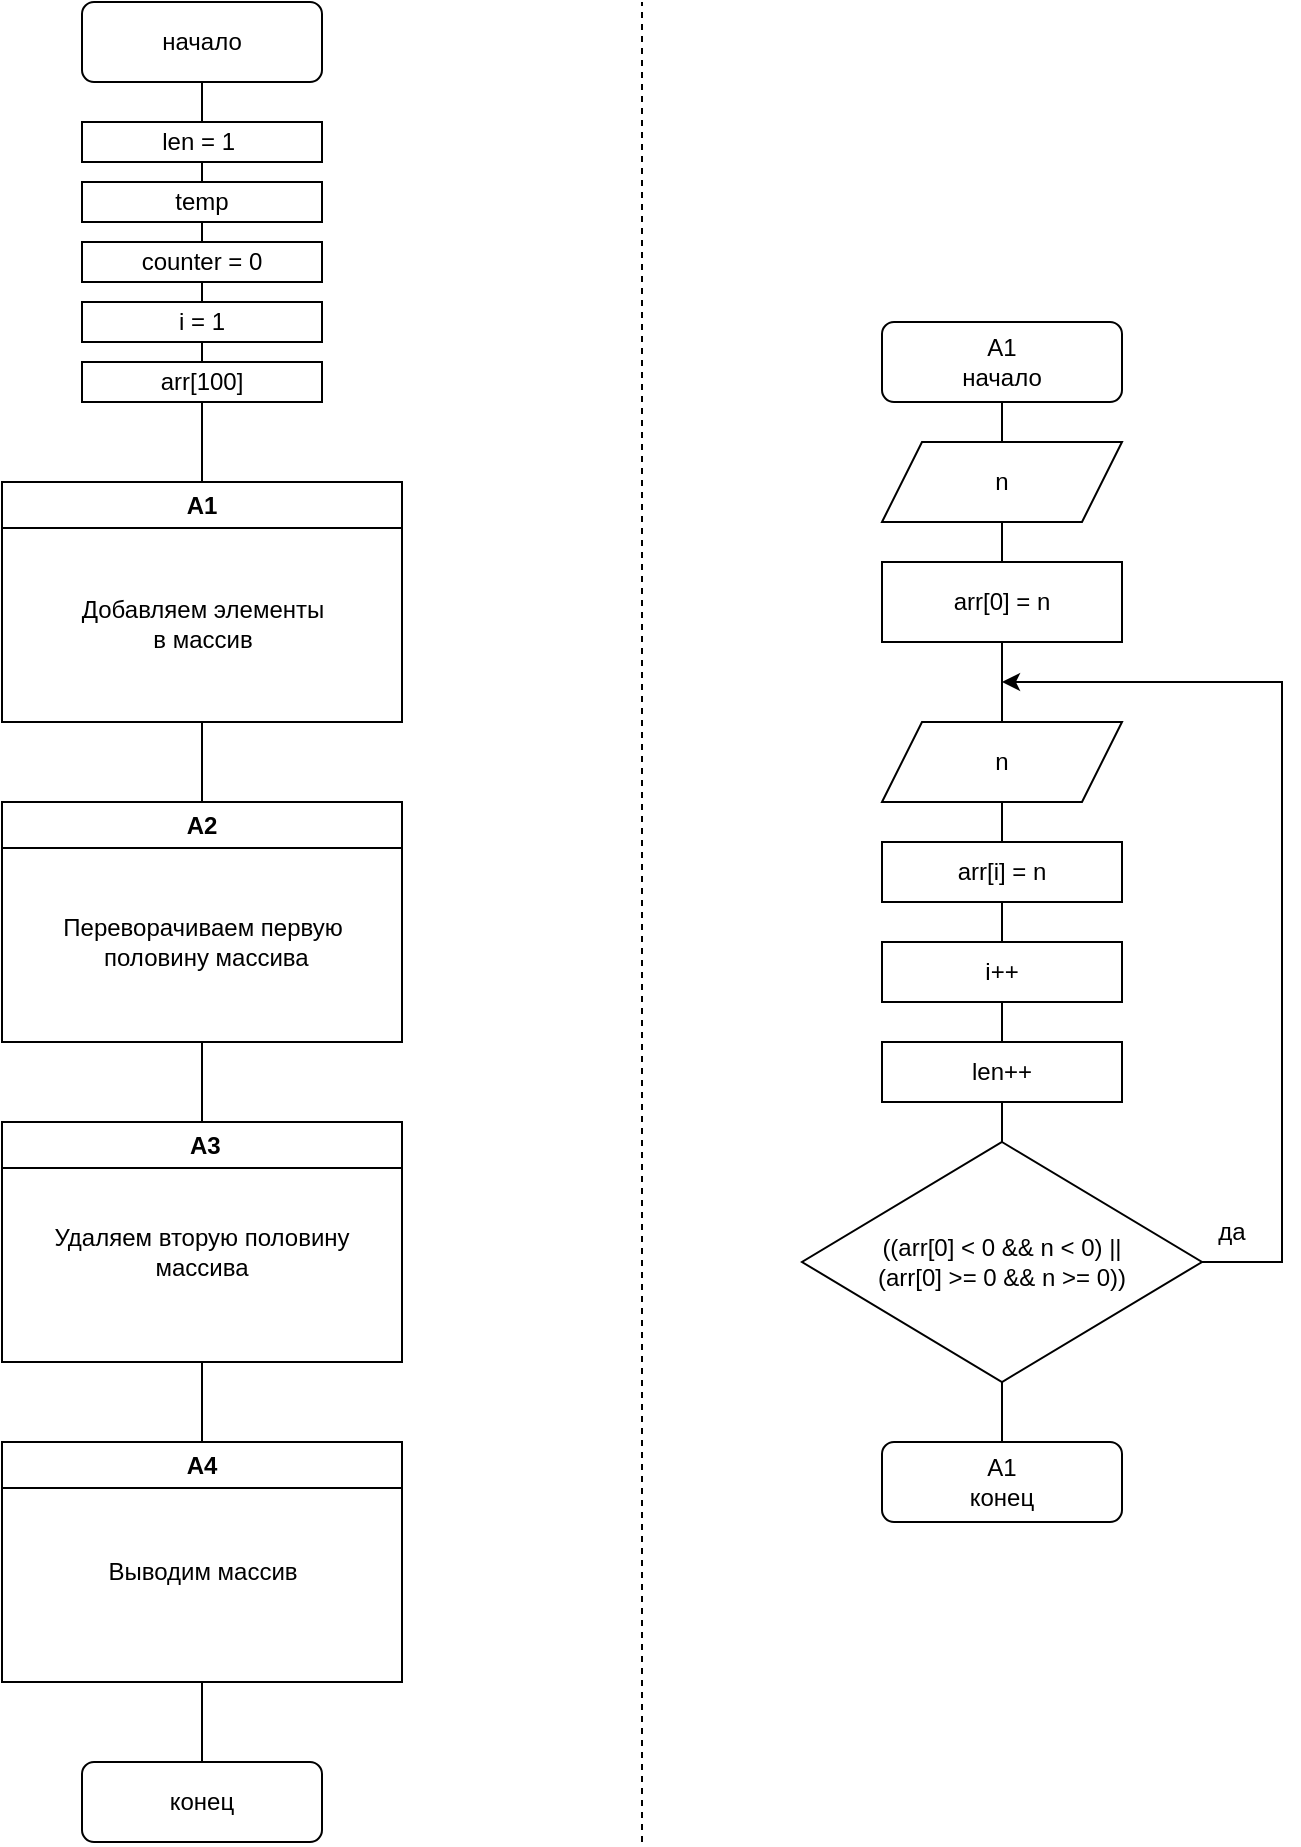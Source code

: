 <mxfile version="22.0.2" type="device" pages="5">
  <diagram id="8g-XSI60mFOL83tUzhLP" name="Страница-1">
    <mxGraphModel dx="2280" dy="1489" grid="1" gridSize="10" guides="1" tooltips="1" connect="1" arrows="0" fold="1" page="1" pageScale="1" pageWidth="850" pageHeight="1100" math="0" shadow="0">
      <root>
        <mxCell id="0" />
        <mxCell id="1" parent="0" />
        <mxCell id="0rxPKMy2m2a6BTAP66Lk-2" value="начало" style="rounded=1;whiteSpace=wrap;html=1;" parent="1" vertex="1">
          <mxGeometry x="320" y="160" width="120" height="40" as="geometry" />
        </mxCell>
        <mxCell id="0rxPKMy2m2a6BTAP66Lk-3" style="edgeStyle=orthogonalEdgeStyle;rounded=0;orthogonalLoop=1;jettySize=auto;html=1;exitX=0.5;exitY=1;exitDx=0;exitDy=0;" parent="1" source="0rxPKMy2m2a6BTAP66Lk-2" target="0rxPKMy2m2a6BTAP66Lk-2" edge="1">
          <mxGeometry relative="1" as="geometry" />
        </mxCell>
        <mxCell id="0rxPKMy2m2a6BTAP66Lk-5" value="&lt;div style=&quot;text-align: justify;&quot;&gt;&lt;span style=&quot;background-color: initial;&quot;&gt;len = 1&amp;nbsp;&lt;/span&gt;&lt;/div&gt;" style="rounded=0;whiteSpace=wrap;html=1;align=center;" parent="1" vertex="1">
          <mxGeometry x="320" y="220" width="120" height="20" as="geometry" />
        </mxCell>
        <mxCell id="0rxPKMy2m2a6BTAP66Lk-7" value="" style="endArrow=none;html=1;rounded=0;entryX=0.5;entryY=1;entryDx=0;entryDy=0;exitX=0.5;exitY=0;exitDx=0;exitDy=0;" parent="1" source="0rxPKMy2m2a6BTAP66Lk-5" target="0rxPKMy2m2a6BTAP66Lk-2" edge="1">
          <mxGeometry width="50" height="50" relative="1" as="geometry">
            <mxPoint x="430" y="500" as="sourcePoint" />
            <mxPoint x="480" y="450" as="targetPoint" />
          </mxGeometry>
        </mxCell>
        <mxCell id="TfTjDUOzxYE1bLRxN_ow-3" value="" style="endArrow=none;html=1;rounded=0;exitX=0.5;exitY=0;exitDx=0;exitDy=0;entryX=0.5;entryY=1;entryDx=0;entryDy=0;" parent="1" source="u7kzpZCkZHv-31dWr046-4" target="0rxPKMy2m2a6BTAP66Lk-5" edge="1">
          <mxGeometry width="50" height="50" relative="1" as="geometry">
            <mxPoint x="380" y="510" as="sourcePoint" />
            <mxPoint x="450" y="400" as="targetPoint" />
          </mxGeometry>
        </mxCell>
        <mxCell id="D_Sa1iqdFzph5-zP9GYd-4" value="A1" style="swimlane;whiteSpace=wrap;html=1;" parent="1" vertex="1">
          <mxGeometry x="280" y="400" width="200" height="120" as="geometry" />
        </mxCell>
        <mxCell id="D_Sa1iqdFzph5-zP9GYd-7" value="Добавляем элементы в массив" style="text;html=1;strokeColor=none;fillColor=none;align=center;verticalAlign=middle;whiteSpace=wrap;rounded=0;" parent="D_Sa1iqdFzph5-zP9GYd-4" vertex="1">
          <mxGeometry x="37.5" y="33" width="125" height="75" as="geometry" />
        </mxCell>
        <mxCell id="D_Sa1iqdFzph5-zP9GYd-9" value="" style="endArrow=none;html=1;rounded=0;exitX=0.5;exitY=1;exitDx=0;exitDy=0;entryX=0.5;entryY=0;entryDx=0;entryDy=0;" parent="1" target="D_Sa1iqdFzph5-zP9GYd-4" edge="1">
          <mxGeometry width="50" height="50" relative="1" as="geometry">
            <mxPoint x="380" y="360" as="sourcePoint" />
            <mxPoint x="530" y="250" as="targetPoint" />
          </mxGeometry>
        </mxCell>
        <mxCell id="BSYHNX5T6yjMFcJV5dBp-2" value="A2" style="swimlane;whiteSpace=wrap;html=1;" parent="1" vertex="1">
          <mxGeometry x="280" y="560" width="200" height="120" as="geometry">
            <mxRectangle x="280" y="560" width="60" height="30" as="alternateBounds" />
          </mxGeometry>
        </mxCell>
        <mxCell id="BSYHNX5T6yjMFcJV5dBp-4" value="Переворачиваем первую&lt;br&gt;&amp;nbsp;половину массива" style="text;html=1;align=center;verticalAlign=middle;resizable=0;points=[];autosize=1;strokeColor=none;fillColor=none;" parent="BSYHNX5T6yjMFcJV5dBp-2" vertex="1">
          <mxGeometry x="15" y="50" width="170" height="40" as="geometry" />
        </mxCell>
        <mxCell id="BSYHNX5T6yjMFcJV5dBp-3" value="" style="endArrow=none;html=1;rounded=0;exitX=0.5;exitY=0;exitDx=0;exitDy=0;entryX=0.5;entryY=1;entryDx=0;entryDy=0;" parent="1" source="BSYHNX5T6yjMFcJV5dBp-2" target="D_Sa1iqdFzph5-zP9GYd-4" edge="1">
          <mxGeometry width="50" height="50" relative="1" as="geometry">
            <mxPoint x="350" y="520" as="sourcePoint" />
            <mxPoint x="400" y="470" as="targetPoint" />
          </mxGeometry>
        </mxCell>
        <mxCell id="Bx8E-_kaJHdJWFfwxtKc-1" value="&amp;nbsp;A3" style="swimlane;whiteSpace=wrap;html=1;" parent="1" vertex="1">
          <mxGeometry x="280" y="720" width="200" height="120" as="geometry" />
        </mxCell>
        <mxCell id="Bx8E-_kaJHdJWFfwxtKc-3" value="&lt;div&gt;Удаляем вторую половину массива&lt;/div&gt;" style="text;html=1;strokeColor=none;fillColor=none;align=center;verticalAlign=middle;whiteSpace=wrap;rounded=0;" parent="Bx8E-_kaJHdJWFfwxtKc-1" vertex="1">
          <mxGeometry x="20" y="30" width="160" height="70" as="geometry" />
        </mxCell>
        <mxCell id="Bx8E-_kaJHdJWFfwxtKc-4" value="" style="endArrow=none;html=1;rounded=0;exitX=0.5;exitY=1;exitDx=0;exitDy=0;entryX=0.5;entryY=0;entryDx=0;entryDy=0;" parent="1" source="BSYHNX5T6yjMFcJV5dBp-2" target="Bx8E-_kaJHdJWFfwxtKc-1" edge="1">
          <mxGeometry width="50" height="50" relative="1" as="geometry">
            <mxPoint x="390" y="650" as="sourcePoint" />
            <mxPoint x="440" y="600" as="targetPoint" />
          </mxGeometry>
        </mxCell>
        <mxCell id="BOANCSIx5M5ZokLnavfK-1" value="" style="endArrow=none;html=1;rounded=0;exitX=0.5;exitY=1;exitDx=0;exitDy=0;" parent="1" source="Bx8E-_kaJHdJWFfwxtKc-1" edge="1">
          <mxGeometry width="50" height="50" relative="1" as="geometry">
            <mxPoint x="450" y="690" as="sourcePoint" />
            <mxPoint x="380" y="900" as="targetPoint" />
          </mxGeometry>
        </mxCell>
        <mxCell id="1joqx1HFVhzegXXdXk_e-1" value="A4" style="swimlane;whiteSpace=wrap;html=1;" parent="1" vertex="1">
          <mxGeometry x="280" y="880" width="200" height="120" as="geometry" />
        </mxCell>
        <mxCell id="1joqx1HFVhzegXXdXk_e-2" value="Выводим массив" style="text;html=1;align=center;verticalAlign=middle;resizable=0;points=[];autosize=1;strokeColor=none;fillColor=none;" parent="1joqx1HFVhzegXXdXk_e-1" vertex="1">
          <mxGeometry x="40" y="50" width="120" height="30" as="geometry" />
        </mxCell>
        <mxCell id="habvM7WuySux-79irwz5-1" value="" style="endArrow=none;html=1;rounded=0;exitX=0.5;exitY=0;exitDx=0;exitDy=0;entryX=0.5;entryY=1;entryDx=0;entryDy=0;" parent="1" source="u7kzpZCkZHv-31dWr046-2" target="u7kzpZCkZHv-31dWr046-3" edge="1">
          <mxGeometry width="50" height="50" relative="1" as="geometry">
            <mxPoint x="380" y="400" as="sourcePoint" />
            <mxPoint x="380" y="260" as="targetPoint" />
          </mxGeometry>
        </mxCell>
        <mxCell id="u7kzpZCkZHv-31dWr046-3" value="counter = 0" style="rounded=0;whiteSpace=wrap;html=1;" parent="1" vertex="1">
          <mxGeometry x="320" y="280" width="120" height="20" as="geometry" />
        </mxCell>
        <mxCell id="habvM7WuySux-79irwz5-2" value="" style="endArrow=none;html=1;rounded=0;exitX=0.5;exitY=0;exitDx=0;exitDy=0;entryX=0.5;entryY=1;entryDx=0;entryDy=0;" parent="1" source="u7kzpZCkZHv-31dWr046-3" target="u7kzpZCkZHv-31dWr046-4" edge="1">
          <mxGeometry width="50" height="50" relative="1" as="geometry">
            <mxPoint x="380" y="320" as="sourcePoint" />
            <mxPoint x="380" y="240" as="targetPoint" />
          </mxGeometry>
        </mxCell>
        <mxCell id="u7kzpZCkZHv-31dWr046-4" value="temp" style="rounded=0;whiteSpace=wrap;html=1;" parent="1" vertex="1">
          <mxGeometry x="320" y="250" width="120" height="20" as="geometry" />
        </mxCell>
        <mxCell id="habvM7WuySux-79irwz5-3" value="" style="endArrow=none;html=1;rounded=0;exitX=0.5;exitY=0;exitDx=0;exitDy=0;entryX=0.5;entryY=1;entryDx=0;entryDy=0;" parent="1" source="D_Sa1iqdFzph5-zP9GYd-4" target="u7kzpZCkZHv-31dWr046-2" edge="1">
          <mxGeometry width="50" height="50" relative="1" as="geometry">
            <mxPoint x="380" y="240" as="sourcePoint" />
            <mxPoint x="380" y="150" as="targetPoint" />
          </mxGeometry>
        </mxCell>
        <mxCell id="u7kzpZCkZHv-31dWr046-2" value="&lt;div style=&quot;text-align: justify;&quot;&gt;i = 1&lt;/div&gt;" style="rounded=0;whiteSpace=wrap;html=1;" parent="1" vertex="1">
          <mxGeometry x="320" y="310" width="120" height="20" as="geometry" />
        </mxCell>
        <mxCell id="uuIU79P7HfZdlq1-2-y1-1" value="конец" style="rounded=1;whiteSpace=wrap;html=1;" parent="1" vertex="1">
          <mxGeometry x="320" y="1040" width="120" height="40" as="geometry" />
        </mxCell>
        <mxCell id="uuIU79P7HfZdlq1-2-y1-2" value="" style="endArrow=none;html=1;rounded=0;exitX=0.5;exitY=0;exitDx=0;exitDy=0;entryX=0.5;entryY=1;entryDx=0;entryDy=0;" parent="1" source="uuIU79P7HfZdlq1-2-y1-1" target="1joqx1HFVhzegXXdXk_e-1" edge="1">
          <mxGeometry width="50" height="50" relative="1" as="geometry">
            <mxPoint x="460" y="740" as="sourcePoint" />
            <mxPoint x="510" y="690" as="targetPoint" />
          </mxGeometry>
        </mxCell>
        <mxCell id="u7kzpZCkZHv-31dWr046-1" value="arr[100]" style="rounded=0;whiteSpace=wrap;html=1;" parent="1" vertex="1">
          <mxGeometry x="320" y="340" width="120" height="20" as="geometry" />
        </mxCell>
        <mxCell id="EUeW5AmrK8nZg9_9Ak3l-1" value="A1&lt;br&gt;начало" style="rounded=1;whiteSpace=wrap;html=1;" parent="1" vertex="1">
          <mxGeometry x="720" y="320" width="120" height="40" as="geometry" />
        </mxCell>
        <mxCell id="EUeW5AmrK8nZg9_9Ak3l-2" value="" style="endArrow=none;html=1;rounded=0;entryX=0.5;entryY=1;entryDx=0;entryDy=0;exitX=0.5;exitY=0;exitDx=0;exitDy=0;" parent="1" source="EUeW5AmrK8nZg9_9Ak3l-15" target="EUeW5AmrK8nZg9_9Ak3l-4" edge="1">
          <mxGeometry width="50" height="50" relative="1" as="geometry">
            <mxPoint x="780" y="580" as="sourcePoint" />
            <mxPoint x="1070" y="740" as="targetPoint" />
            <Array as="points">
              <mxPoint x="780" y="570" />
            </Array>
          </mxGeometry>
        </mxCell>
        <mxCell id="EUeW5AmrK8nZg9_9Ak3l-3" value="" style="endArrow=none;html=1;rounded=0;entryX=0.5;entryY=1;entryDx=0;entryDy=0;exitX=0.5;exitY=0;exitDx=0;exitDy=0;" parent="1" source="EUeW5AmrK8nZg9_9Ak3l-20" target="EUeW5AmrK8nZg9_9Ak3l-1" edge="1">
          <mxGeometry width="50" height="50" relative="1" as="geometry">
            <mxPoint x="780" y="580" as="sourcePoint" />
            <mxPoint x="800" y="740" as="targetPoint" />
          </mxGeometry>
        </mxCell>
        <mxCell id="EUeW5AmrK8nZg9_9Ak3l-4" value="n" style="shape=parallelogram;perimeter=parallelogramPerimeter;whiteSpace=wrap;html=1;fixedSize=1;" parent="1" vertex="1">
          <mxGeometry x="720" y="520" width="120" height="40" as="geometry" />
        </mxCell>
        <mxCell id="EUeW5AmrK8nZg9_9Ak3l-5" style="edgeStyle=orthogonalEdgeStyle;rounded=0;orthogonalLoop=1;jettySize=auto;html=1;exitX=1;exitY=0.5;exitDx=0;exitDy=0;" parent="1" source="EUeW5AmrK8nZg9_9Ak3l-6" edge="1">
          <mxGeometry relative="1" as="geometry">
            <mxPoint x="780" y="500" as="targetPoint" />
            <Array as="points">
              <mxPoint x="920" y="790" />
              <mxPoint x="920" y="500" />
            </Array>
          </mxGeometry>
        </mxCell>
        <mxCell id="EUeW5AmrK8nZg9_9Ak3l-6" value="((arr[0] &amp;lt; 0 &amp;amp;&amp;amp; n &amp;lt; 0) || &lt;br&gt;(arr[0] &amp;gt;= 0 &amp;amp;&amp;amp; n &amp;gt;= 0))" style="rhombus;whiteSpace=wrap;html=1;" parent="1" vertex="1">
          <mxGeometry x="680" y="730" width="200" height="120" as="geometry" />
        </mxCell>
        <mxCell id="EUeW5AmrK8nZg9_9Ak3l-7" value="" style="endArrow=none;html=1;rounded=0;exitX=0.5;exitY=1;exitDx=0;exitDy=0;" parent="1" source="EUeW5AmrK8nZg9_9Ak3l-6" target="EUeW5AmrK8nZg9_9Ak3l-9" edge="1">
          <mxGeometry width="50" height="50" relative="1" as="geometry">
            <mxPoint x="880" y="850" as="sourcePoint" />
            <mxPoint x="780" y="890" as="targetPoint" />
          </mxGeometry>
        </mxCell>
        <mxCell id="EUeW5AmrK8nZg9_9Ak3l-8" value="" style="endArrow=none;html=1;rounded=0;entryX=0.5;entryY=0;entryDx=0;entryDy=0;exitX=0.5;exitY=1;exitDx=0;exitDy=0;" parent="1" source="EUeW5AmrK8nZg9_9Ak3l-16" target="EUeW5AmrK8nZg9_9Ak3l-6" edge="1">
          <mxGeometry width="50" height="50" relative="1" as="geometry">
            <mxPoint x="780" y="710" as="sourcePoint" />
            <mxPoint x="800" y="770" as="targetPoint" />
            <Array as="points">
              <mxPoint x="780" y="720" />
            </Array>
          </mxGeometry>
        </mxCell>
        <mxCell id="EUeW5AmrK8nZg9_9Ak3l-9" value="A1&lt;br&gt;конец" style="rounded=1;whiteSpace=wrap;html=1;" parent="1" vertex="1">
          <mxGeometry x="720" y="880" width="120" height="40" as="geometry" />
        </mxCell>
        <mxCell id="EUeW5AmrK8nZg9_9Ak3l-10" value="да" style="text;html=1;strokeColor=none;fillColor=none;align=center;verticalAlign=middle;whiteSpace=wrap;rounded=0;" parent="1" vertex="1">
          <mxGeometry x="870" y="760" width="50" height="30" as="geometry" />
        </mxCell>
        <mxCell id="EUeW5AmrK8nZg9_9Ak3l-11" value="&lt;div style=&quot;text-align: justify;&quot;&gt;i++&lt;/div&gt;" style="rounded=0;whiteSpace=wrap;html=1;" parent="1" vertex="1">
          <mxGeometry x="720" y="630" width="120" height="30" as="geometry" />
        </mxCell>
        <mxCell id="EUeW5AmrK8nZg9_9Ak3l-12" value="" style="endArrow=none;html=1;rounded=0;entryX=0.5;entryY=1;entryDx=0;entryDy=0;exitX=0.5;exitY=0;exitDx=0;exitDy=0;" parent="1" edge="1">
          <mxGeometry width="50" height="50" relative="1" as="geometry">
            <mxPoint x="780" y="600" as="sourcePoint" />
            <mxPoint x="780" y="610" as="targetPoint" />
          </mxGeometry>
        </mxCell>
        <mxCell id="EUeW5AmrK8nZg9_9Ak3l-13" value="" style="endArrow=none;html=1;rounded=0;exitX=0.5;exitY=0;exitDx=0;exitDy=0;" parent="1" source="EUeW5AmrK8nZg9_9Ak3l-16" edge="1">
          <mxGeometry width="50" height="50" relative="1" as="geometry">
            <mxPoint x="780" y="680" as="sourcePoint" />
            <mxPoint x="780" y="660" as="targetPoint" />
          </mxGeometry>
        </mxCell>
        <mxCell id="EUeW5AmrK8nZg9_9Ak3l-14" value="" style="endArrow=none;html=1;rounded=0;exitX=0.5;exitY=0;exitDx=0;exitDy=0;entryX=0.5;entryY=1;entryDx=0;entryDy=0;" parent="1" source="EUeW5AmrK8nZg9_9Ak3l-11" target="EUeW5AmrK8nZg9_9Ak3l-15" edge="1">
          <mxGeometry width="50" height="50" relative="1" as="geometry">
            <mxPoint x="750" y="590" as="sourcePoint" />
            <mxPoint x="780" y="610" as="targetPoint" />
          </mxGeometry>
        </mxCell>
        <mxCell id="EUeW5AmrK8nZg9_9Ak3l-15" value="&lt;div style=&quot;text-align: justify;&quot;&gt;arr[i] = n&lt;/div&gt;" style="rounded=0;whiteSpace=wrap;html=1;" parent="1" vertex="1">
          <mxGeometry x="720" y="580" width="120" height="30" as="geometry" />
        </mxCell>
        <mxCell id="EUeW5AmrK8nZg9_9Ak3l-16" value="len++" style="rounded=0;whiteSpace=wrap;html=1;" parent="1" vertex="1">
          <mxGeometry x="720" y="680" width="120" height="30" as="geometry" />
        </mxCell>
        <mxCell id="EUeW5AmrK8nZg9_9Ak3l-18" value="" style="endArrow=none;html=1;rounded=0;exitX=0.5;exitY=1;exitDx=0;exitDy=0;entryX=0.5;entryY=0;entryDx=0;entryDy=0;" parent="1" source="EUeW5AmrK8nZg9_9Ak3l-20" target="EUeW5AmrK8nZg9_9Ak3l-17" edge="1">
          <mxGeometry width="50" height="50" relative="1" as="geometry">
            <mxPoint x="800" y="410" as="sourcePoint" />
            <mxPoint x="850" y="360" as="targetPoint" />
          </mxGeometry>
        </mxCell>
        <mxCell id="EUeW5AmrK8nZg9_9Ak3l-19" value="" style="endArrow=none;html=1;rounded=0;entryX=0.5;entryY=1;entryDx=0;entryDy=0;exitX=0.5;exitY=0;exitDx=0;exitDy=0;" parent="1" source="EUeW5AmrK8nZg9_9Ak3l-4" target="EUeW5AmrK8nZg9_9Ak3l-20" edge="1">
          <mxGeometry width="50" height="50" relative="1" as="geometry">
            <mxPoint x="780" y="520" as="sourcePoint" />
            <mxPoint x="780" y="310" as="targetPoint" />
          </mxGeometry>
        </mxCell>
        <mxCell id="EUeW5AmrK8nZg9_9Ak3l-20" value="n" style="shape=parallelogram;perimeter=parallelogramPerimeter;whiteSpace=wrap;html=1;fixedSize=1;" parent="1" vertex="1">
          <mxGeometry x="720" y="380" width="120" height="40" as="geometry" />
        </mxCell>
        <mxCell id="EUeW5AmrK8nZg9_9Ak3l-21" value="" style="endArrow=none;dashed=1;html=1;rounded=0;" parent="1" edge="1">
          <mxGeometry width="50" height="50" relative="1" as="geometry">
            <mxPoint x="600" y="1080" as="sourcePoint" />
            <mxPoint x="600" y="160" as="targetPoint" />
          </mxGeometry>
        </mxCell>
        <mxCell id="EUeW5AmrK8nZg9_9Ak3l-17" value="arr[0] = n" style="rounded=0;whiteSpace=wrap;html=1;" parent="1" vertex="1">
          <mxGeometry x="720" y="440" width="120" height="40" as="geometry" />
        </mxCell>
      </root>
    </mxGraphModel>
  </diagram>
  <diagram id="e_IwjZBeXX5SVtlYnlc7" name="Страница — 2">
    <mxGraphModel dx="2052" dy="1340" grid="1" gridSize="10" guides="1" tooltips="1" connect="1" arrows="0" fold="1" page="1" pageScale="1" pageWidth="827" pageHeight="1169" math="0" shadow="0">
      <root>
        <mxCell id="0" />
        <mxCell id="1" parent="0" />
        <mxCell id="bO9rzyWuOSMMLdEdO4KN-1" value="A1&lt;br&gt;начало" style="rounded=1;whiteSpace=wrap;html=1;" parent="1" vertex="1">
          <mxGeometry x="320" y="120" width="120" height="40" as="geometry" />
        </mxCell>
        <mxCell id="bO9rzyWuOSMMLdEdO4KN-2" value="" style="endArrow=none;html=1;rounded=0;entryX=0.5;entryY=1;entryDx=0;entryDy=0;exitX=0.5;exitY=0;exitDx=0;exitDy=0;" parent="1" source="bO9rzyWuOSMMLdEdO4KN-15" target="bO9rzyWuOSMMLdEdO4KN-4" edge="1">
          <mxGeometry width="50" height="50" relative="1" as="geometry">
            <mxPoint x="380" y="380" as="sourcePoint" />
            <mxPoint x="670" y="540" as="targetPoint" />
            <Array as="points">
              <mxPoint x="380" y="370" />
            </Array>
          </mxGeometry>
        </mxCell>
        <mxCell id="bO9rzyWuOSMMLdEdO4KN-3" value="" style="endArrow=none;html=1;rounded=0;entryX=0.5;entryY=1;entryDx=0;entryDy=0;exitX=0.5;exitY=0;exitDx=0;exitDy=0;" parent="1" source="bO9rzyWuOSMMLdEdO4KN-19" target="bO9rzyWuOSMMLdEdO4KN-1" edge="1">
          <mxGeometry width="50" height="50" relative="1" as="geometry">
            <mxPoint x="380" y="380" as="sourcePoint" />
            <mxPoint x="400" y="540" as="targetPoint" />
          </mxGeometry>
        </mxCell>
        <mxCell id="bO9rzyWuOSMMLdEdO4KN-4" value="n" style="shape=parallelogram;perimeter=parallelogramPerimeter;whiteSpace=wrap;html=1;fixedSize=1;" parent="1" vertex="1">
          <mxGeometry x="320" y="320" width="120" height="40" as="geometry" />
        </mxCell>
        <mxCell id="bO9rzyWuOSMMLdEdO4KN-5" style="edgeStyle=orthogonalEdgeStyle;rounded=0;orthogonalLoop=1;jettySize=auto;html=1;exitX=1;exitY=0.5;exitDx=0;exitDy=0;" parent="1" source="bO9rzyWuOSMMLdEdO4KN-6" edge="1">
          <mxGeometry relative="1" as="geometry">
            <mxPoint x="380" y="300" as="targetPoint" />
            <Array as="points">
              <mxPoint x="520" y="590" />
              <mxPoint x="520" y="300" />
            </Array>
          </mxGeometry>
        </mxCell>
        <mxCell id="bO9rzyWuOSMMLdEdO4KN-6" value="((arr[0] &amp;lt; 0 &amp;amp;&amp;amp; n &amp;lt; 0) || &lt;br&gt;(arr[0] &amp;gt;= 0 &amp;amp;&amp;amp; n &amp;gt;= 0))" style="rhombus;whiteSpace=wrap;html=1;" parent="1" vertex="1">
          <mxGeometry x="280" y="530" width="200" height="120" as="geometry" />
        </mxCell>
        <mxCell id="bO9rzyWuOSMMLdEdO4KN-7" value="" style="endArrow=none;html=1;rounded=0;exitX=0.5;exitY=1;exitDx=0;exitDy=0;" parent="1" source="bO9rzyWuOSMMLdEdO4KN-6" target="bO9rzyWuOSMMLdEdO4KN-9" edge="1">
          <mxGeometry width="50" height="50" relative="1" as="geometry">
            <mxPoint x="480" y="650" as="sourcePoint" />
            <mxPoint x="380" y="690" as="targetPoint" />
          </mxGeometry>
        </mxCell>
        <mxCell id="bO9rzyWuOSMMLdEdO4KN-8" value="" style="endArrow=none;html=1;rounded=0;entryX=0.5;entryY=0;entryDx=0;entryDy=0;exitX=0.5;exitY=1;exitDx=0;exitDy=0;" parent="1" source="bO9rzyWuOSMMLdEdO4KN-16" target="bO9rzyWuOSMMLdEdO4KN-6" edge="1">
          <mxGeometry width="50" height="50" relative="1" as="geometry">
            <mxPoint x="380" y="510" as="sourcePoint" />
            <mxPoint x="400" y="570" as="targetPoint" />
            <Array as="points">
              <mxPoint x="380" y="520" />
            </Array>
          </mxGeometry>
        </mxCell>
        <mxCell id="bO9rzyWuOSMMLdEdO4KN-9" value="A1&lt;br&gt;конец" style="rounded=1;whiteSpace=wrap;html=1;" parent="1" vertex="1">
          <mxGeometry x="320" y="680" width="120" height="40" as="geometry" />
        </mxCell>
        <mxCell id="bO9rzyWuOSMMLdEdO4KN-10" value="да" style="text;html=1;strokeColor=none;fillColor=none;align=center;verticalAlign=middle;whiteSpace=wrap;rounded=0;" parent="1" vertex="1">
          <mxGeometry x="470" y="560" width="50" height="30" as="geometry" />
        </mxCell>
        <mxCell id="bO9rzyWuOSMMLdEdO4KN-11" value="&lt;div style=&quot;text-align: justify;&quot;&gt;i++&lt;/div&gt;" style="rounded=0;whiteSpace=wrap;html=1;" parent="1" vertex="1">
          <mxGeometry x="320" y="430" width="120" height="30" as="geometry" />
        </mxCell>
        <mxCell id="bO9rzyWuOSMMLdEdO4KN-12" value="" style="endArrow=none;html=1;rounded=0;entryX=0.5;entryY=1;entryDx=0;entryDy=0;exitX=0.5;exitY=0;exitDx=0;exitDy=0;" parent="1" edge="1">
          <mxGeometry width="50" height="50" relative="1" as="geometry">
            <mxPoint x="380" y="400" as="sourcePoint" />
            <mxPoint x="380" y="410" as="targetPoint" />
          </mxGeometry>
        </mxCell>
        <mxCell id="bO9rzyWuOSMMLdEdO4KN-13" value="" style="endArrow=none;html=1;rounded=0;exitX=0.5;exitY=0;exitDx=0;exitDy=0;" parent="1" source="bO9rzyWuOSMMLdEdO4KN-16" edge="1">
          <mxGeometry width="50" height="50" relative="1" as="geometry">
            <mxPoint x="380" y="480" as="sourcePoint" />
            <mxPoint x="380" y="460" as="targetPoint" />
          </mxGeometry>
        </mxCell>
        <mxCell id="bO9rzyWuOSMMLdEdO4KN-14" value="" style="endArrow=none;html=1;rounded=0;exitX=0.5;exitY=0;exitDx=0;exitDy=0;entryX=0.5;entryY=1;entryDx=0;entryDy=0;" parent="1" source="bO9rzyWuOSMMLdEdO4KN-11" target="bO9rzyWuOSMMLdEdO4KN-15" edge="1">
          <mxGeometry width="50" height="50" relative="1" as="geometry">
            <mxPoint x="350" y="390" as="sourcePoint" />
            <mxPoint x="380" y="410" as="targetPoint" />
          </mxGeometry>
        </mxCell>
        <mxCell id="bO9rzyWuOSMMLdEdO4KN-15" value="&lt;div style=&quot;text-align: justify;&quot;&gt;arr[i] = n&lt;/div&gt;" style="rounded=0;whiteSpace=wrap;html=1;" parent="1" vertex="1">
          <mxGeometry x="320" y="380" width="120" height="30" as="geometry" />
        </mxCell>
        <mxCell id="bO9rzyWuOSMMLdEdO4KN-16" value="len++" style="rounded=0;whiteSpace=wrap;html=1;" parent="1" vertex="1">
          <mxGeometry x="320" y="480" width="120" height="30" as="geometry" />
        </mxCell>
        <mxCell id="bO9rzyWuOSMMLdEdO4KN-17" value="" style="endArrow=none;html=1;rounded=0;exitX=0.5;exitY=1;exitDx=0;exitDy=0;entryX=0.5;entryY=0;entryDx=0;entryDy=0;" parent="1" source="bO9rzyWuOSMMLdEdO4KN-19" target="bO9rzyWuOSMMLdEdO4KN-20" edge="1">
          <mxGeometry width="50" height="50" relative="1" as="geometry">
            <mxPoint x="400" y="210" as="sourcePoint" />
            <mxPoint x="450" y="160" as="targetPoint" />
          </mxGeometry>
        </mxCell>
        <mxCell id="bO9rzyWuOSMMLdEdO4KN-18" value="" style="endArrow=none;html=1;rounded=0;entryX=0.5;entryY=1;entryDx=0;entryDy=0;exitX=0.5;exitY=0;exitDx=0;exitDy=0;" parent="1" source="bO9rzyWuOSMMLdEdO4KN-4" target="bO9rzyWuOSMMLdEdO4KN-19" edge="1">
          <mxGeometry width="50" height="50" relative="1" as="geometry">
            <mxPoint x="380" y="320" as="sourcePoint" />
            <mxPoint x="380" y="110" as="targetPoint" />
          </mxGeometry>
        </mxCell>
        <mxCell id="bO9rzyWuOSMMLdEdO4KN-19" value="n" style="shape=parallelogram;perimeter=parallelogramPerimeter;whiteSpace=wrap;html=1;fixedSize=1;" parent="1" vertex="1">
          <mxGeometry x="320" y="180" width="120" height="40" as="geometry" />
        </mxCell>
        <mxCell id="bO9rzyWuOSMMLdEdO4KN-20" value="arr[0] = n" style="rounded=0;whiteSpace=wrap;html=1;" parent="1" vertex="1">
          <mxGeometry x="320" y="240" width="120" height="40" as="geometry" />
        </mxCell>
      </root>
    </mxGraphModel>
  </diagram>
  <diagram id="70xb2FtumwJeO920_oxW" name="Страница — 3">
    <mxGraphModel dx="1710" dy="1117" grid="1" gridSize="10" guides="1" tooltips="1" connect="1" arrows="0" fold="1" page="1" pageScale="1" pageWidth="827" pageHeight="1169" math="0" shadow="0">
      <root>
        <mxCell id="0" />
        <mxCell id="1" parent="0" />
        <mxCell id="TXo3EdW8p0bifPEkaLB2-1" value="A2&lt;br&gt;начало" style="rounded=1;whiteSpace=wrap;html=1;" parent="1" vertex="1">
          <mxGeometry x="200" y="60" width="120" height="40" as="geometry" />
        </mxCell>
        <mxCell id="TXo3EdW8p0bifPEkaLB2-3" value="" style="endArrow=none;html=1;rounded=0;entryX=0.5;entryY=1;entryDx=0;entryDy=0;exitX=0.5;exitY=0;exitDx=0;exitDy=0;exitPerimeter=0;" parent="1" source="6EuXgeF3ZGu1Twg1WUb9-1" target="TXo3EdW8p0bifPEkaLB2-1" edge="1">
          <mxGeometry width="50" height="50" relative="1" as="geometry">
            <mxPoint x="260" y="160" as="sourcePoint" />
            <mxPoint x="280" y="360" as="targetPoint" />
          </mxGeometry>
        </mxCell>
        <mxCell id="TXo3EdW8p0bifPEkaLB2-5" value="&lt;div style=&quot;text-align: justify;&quot;&gt;&lt;span style=&quot;background-color: initial;&quot;&gt;i = len/2 - 1&lt;/span&gt;&lt;br&gt;&lt;/div&gt;" style="rounded=0;whiteSpace=wrap;html=1;" parent="1" vertex="1">
          <mxGeometry x="200" y="170" width="120" height="30" as="geometry" />
        </mxCell>
        <mxCell id="TXo3EdW8p0bifPEkaLB2-7" value="i &amp;lt; j" style="rhombus;whiteSpace=wrap;html=1;" parent="1" vertex="1">
          <mxGeometry x="200" y="240" width="120" height="80" as="geometry" />
        </mxCell>
        <mxCell id="TXo3EdW8p0bifPEkaLB2-9" value="" style="endArrow=none;html=1;rounded=0;entryX=0.5;entryY=0;entryDx=0;entryDy=0;exitX=0.5;exitY=1;exitDx=0;exitDy=0;" parent="1" source="TXo3EdW8p0bifPEkaLB2-5" target="TXo3EdW8p0bifPEkaLB2-7" edge="1">
          <mxGeometry width="50" height="50" relative="1" as="geometry">
            <mxPoint x="230" y="410" as="sourcePoint" />
            <mxPoint x="280" y="360" as="targetPoint" />
          </mxGeometry>
        </mxCell>
        <mxCell id="TXo3EdW8p0bifPEkaLB2-10" value="A2&lt;br&gt;конец" style="rounded=1;whiteSpace=wrap;html=1;" parent="1" vertex="1">
          <mxGeometry x="200" y="500" width="120" height="40" as="geometry" />
        </mxCell>
        <mxCell id="h3mKtddCVgxvwP4Tm8h9-9" style="edgeStyle=orthogonalEdgeStyle;rounded=0;orthogonalLoop=1;jettySize=auto;html=1;exitX=0.5;exitY=1;exitDx=0;exitDy=0;" parent="1" source="h3mKtddCVgxvwP4Tm8h9-3" edge="1">
          <mxGeometry relative="1" as="geometry">
            <mxPoint x="260" y="220" as="targetPoint" />
            <Array as="points">
              <mxPoint x="420" y="530" />
              <mxPoint x="520" y="530" />
              <mxPoint x="520" y="220" />
            </Array>
          </mxGeometry>
        </mxCell>
        <mxCell id="h3mKtddCVgxvwP4Tm8h9-3" value="&lt;span style=&quot;background-color: initial; text-align: justify;&quot;&gt;i--&lt;/span&gt;" style="rounded=0;whiteSpace=wrap;html=1;" parent="1" vertex="1">
          <mxGeometry x="360" y="480" width="120" height="20" as="geometry" />
        </mxCell>
        <mxCell id="h3mKtddCVgxvwP4Tm8h9-4" value="&lt;div style=&quot;text-align: justify;&quot;&gt;&lt;span style=&quot;background-color: initial;&quot;&gt;arr[i] = temp&lt;/span&gt;&lt;br&gt;&lt;/div&gt;" style="rounded=0;whiteSpace=wrap;html=1;" parent="1" vertex="1">
          <mxGeometry x="360" y="390" width="120" height="30" as="geometry" />
        </mxCell>
        <mxCell id="h3mKtddCVgxvwP4Tm8h9-5" value="" style="endArrow=none;html=1;rounded=0;entryX=1;entryY=0.5;entryDx=0;entryDy=0;exitX=0.5;exitY=0;exitDx=0;exitDy=0;" parent="1" source="h3mKtddCVgxvwP4Tm8h9-4" target="TXo3EdW8p0bifPEkaLB2-7" edge="1">
          <mxGeometry width="50" height="50" relative="1" as="geometry">
            <mxPoint x="230" y="390" as="sourcePoint" />
            <mxPoint x="280" y="340" as="targetPoint" />
            <Array as="points">
              <mxPoint x="420" y="280" />
            </Array>
          </mxGeometry>
        </mxCell>
        <mxCell id="h3mKtddCVgxvwP4Tm8h9-6" value="" style="endArrow=none;html=1;rounded=0;exitX=0.5;exitY=0;exitDx=0;exitDy=0;entryX=0.5;entryY=1;entryDx=0;entryDy=0;" parent="1" source="6EuXgeF3ZGu1Twg1WUb9-9" target="h3mKtddCVgxvwP4Tm8h9-4" edge="1">
          <mxGeometry width="50" height="50" relative="1" as="geometry">
            <mxPoint x="390" y="290" as="sourcePoint" />
            <mxPoint x="440" y="240" as="targetPoint" />
          </mxGeometry>
        </mxCell>
        <mxCell id="h3mKtddCVgxvwP4Tm8h9-7" value="" style="endArrow=none;html=1;rounded=0;entryX=0.5;entryY=1;entryDx=0;entryDy=0;exitX=0.5;exitY=0;exitDx=0;exitDy=0;" parent="1" source="TXo3EdW8p0bifPEkaLB2-10" target="TXo3EdW8p0bifPEkaLB2-7" edge="1">
          <mxGeometry width="50" height="50" relative="1" as="geometry">
            <mxPoint x="140" y="470" as="sourcePoint" />
            <mxPoint x="130" y="410" as="targetPoint" />
          </mxGeometry>
        </mxCell>
        <mxCell id="h3mKtddCVgxvwP4Tm8h9-10" value="да" style="text;html=1;strokeColor=none;fillColor=none;align=center;verticalAlign=middle;whiteSpace=wrap;rounded=0;" parent="1" vertex="1">
          <mxGeometry x="320" y="250" width="60" height="30" as="geometry" />
        </mxCell>
        <mxCell id="6EuXgeF3ZGu1Twg1WUb9-2" value="" style="endArrow=none;html=1;rounded=0;entryX=0.5;entryY=1;entryDx=0;entryDy=0;exitX=0.5;exitY=0;exitDx=0;exitDy=0;exitPerimeter=0;" parent="1" source="TXo3EdW8p0bifPEkaLB2-5" target="6EuXgeF3ZGu1Twg1WUb9-1" edge="1">
          <mxGeometry width="50" height="50" relative="1" as="geometry">
            <mxPoint x="260" y="170" as="sourcePoint" />
            <mxPoint x="260" y="80" as="targetPoint" />
          </mxGeometry>
        </mxCell>
        <mxCell id="6EuXgeF3ZGu1Twg1WUb9-1" value="&lt;div style=&quot;text-align: justify;&quot;&gt;j = 0&lt;/div&gt;" style="rounded=0;whiteSpace=wrap;html=1;" parent="1" vertex="1">
          <mxGeometry x="200" y="120" width="120" height="30" as="geometry" />
        </mxCell>
        <mxCell id="6EuXgeF3ZGu1Twg1WUb9-3" value="&lt;div style=&quot;text-align: justify;&quot;&gt;arr[j] = arr[i]&lt;/div&gt;" style="rounded=0;whiteSpace=wrap;html=1;" parent="1" vertex="1">
          <mxGeometry x="360" y="350" width="120" height="30" as="geometry" />
        </mxCell>
        <mxCell id="6EuXgeF3ZGu1Twg1WUb9-4" value="&lt;div style=&quot;text-align: justify;&quot;&gt;temp = arr[j]&lt;/div&gt;" style="rounded=0;whiteSpace=wrap;html=1;" parent="1" vertex="1">
          <mxGeometry x="360" y="310" width="120" height="30" as="geometry" />
        </mxCell>
        <mxCell id="6EuXgeF3ZGu1Twg1WUb9-10" value="" style="endArrow=none;html=1;rounded=0;exitX=0.5;exitY=0;exitDx=0;exitDy=0;entryX=0.5;entryY=1;entryDx=0;entryDy=0;" parent="1" source="h3mKtddCVgxvwP4Tm8h9-3" target="6EuXgeF3ZGu1Twg1WUb9-9" edge="1">
          <mxGeometry width="50" height="50" relative="1" as="geometry">
            <mxPoint x="420" y="480" as="sourcePoint" />
            <mxPoint x="420" y="420" as="targetPoint" />
          </mxGeometry>
        </mxCell>
        <mxCell id="6EuXgeF3ZGu1Twg1WUb9-9" value="j++" style="rounded=0;whiteSpace=wrap;html=1;" parent="1" vertex="1">
          <mxGeometry x="360" y="450" width="120" height="20" as="geometry" />
        </mxCell>
        <mxCell id="yU34iN_ToNVogAaGNfeA-1" value="A4&lt;br&gt;начало" style="rounded=1;whiteSpace=wrap;html=1;" parent="1" vertex="1">
          <mxGeometry x="640" y="80" width="120" height="40" as="geometry" />
        </mxCell>
        <mxCell id="yU34iN_ToNVogAaGNfeA-2" value="" style="endArrow=none;html=1;rounded=0;entryX=0.5;entryY=1;entryDx=0;entryDy=0;exitX=0.5;exitY=0;exitDx=0;exitDy=0;exitPerimeter=0;" parent="1" source="yU34iN_ToNVogAaGNfeA-3" target="yU34iN_ToNVogAaGNfeA-1" edge="1">
          <mxGeometry width="50" height="50" relative="1" as="geometry">
            <mxPoint x="700" y="160" as="sourcePoint" />
            <mxPoint x="720" y="360" as="targetPoint" />
          </mxGeometry>
        </mxCell>
        <mxCell id="yU34iN_ToNVogAaGNfeA-3" value="&lt;div style=&quot;text-align: justify;&quot;&gt;&lt;span style=&quot;background-color: initial;&quot;&gt;i = 0&lt;/span&gt;&lt;/div&gt;" style="rounded=0;whiteSpace=wrap;html=1;" parent="1" vertex="1">
          <mxGeometry x="640" y="160" width="120" height="40" as="geometry" />
        </mxCell>
        <mxCell id="yU34iN_ToNVogAaGNfeA-4" value="i &amp;lt; len-counter" style="rhombus;whiteSpace=wrap;html=1;" parent="1" vertex="1">
          <mxGeometry x="640" y="240" width="120" height="80" as="geometry" />
        </mxCell>
        <mxCell id="yU34iN_ToNVogAaGNfeA-5" value="" style="endArrow=none;html=1;rounded=0;entryX=0.5;entryY=0;entryDx=0;entryDy=0;exitX=0.5;exitY=1;exitDx=0;exitDy=0;" parent="1" source="yU34iN_ToNVogAaGNfeA-3" target="yU34iN_ToNVogAaGNfeA-4" edge="1">
          <mxGeometry width="50" height="50" relative="1" as="geometry">
            <mxPoint x="670" y="410" as="sourcePoint" />
            <mxPoint x="720" y="360" as="targetPoint" />
          </mxGeometry>
        </mxCell>
        <mxCell id="yU34iN_ToNVogAaGNfeA-6" value="A4&lt;br&gt;конец" style="rounded=1;whiteSpace=wrap;html=1;" parent="1" vertex="1">
          <mxGeometry x="640" y="440" width="120" height="40" as="geometry" />
        </mxCell>
        <mxCell id="yU34iN_ToNVogAaGNfeA-7" style="edgeStyle=orthogonalEdgeStyle;rounded=0;orthogonalLoop=1;jettySize=auto;html=1;exitX=0.5;exitY=1;exitDx=0;exitDy=0;" parent="1" source="yU34iN_ToNVogAaGNfeA-8" edge="1">
          <mxGeometry relative="1" as="geometry">
            <mxPoint x="700" y="220" as="targetPoint" />
            <Array as="points">
              <mxPoint x="860" y="480" />
              <mxPoint x="960" y="480" />
              <mxPoint x="960" y="220" />
            </Array>
          </mxGeometry>
        </mxCell>
        <mxCell id="yU34iN_ToNVogAaGNfeA-8" value="i++" style="rounded=0;whiteSpace=wrap;html=1;" parent="1" vertex="1">
          <mxGeometry x="800" y="400" width="120" height="40" as="geometry" />
        </mxCell>
        <mxCell id="yU34iN_ToNVogAaGNfeA-9" value="" style="endArrow=none;html=1;rounded=0;entryX=1;entryY=0.5;entryDx=0;entryDy=0;exitX=0.5;exitY=0;exitDx=0;exitDy=0;" parent="1" source="yU34iN_ToNVogAaGNfeA-13" target="yU34iN_ToNVogAaGNfeA-4" edge="1">
          <mxGeometry width="50" height="50" relative="1" as="geometry">
            <mxPoint x="860" y="320" as="sourcePoint" />
            <mxPoint x="720" y="340" as="targetPoint" />
            <Array as="points">
              <mxPoint x="860" y="280" />
            </Array>
          </mxGeometry>
        </mxCell>
        <mxCell id="yU34iN_ToNVogAaGNfeA-10" value="" style="endArrow=none;html=1;rounded=0;exitX=0.5;exitY=0;exitDx=0;exitDy=0;entryX=0.5;entryY=1;entryDx=0;entryDy=0;" parent="1" source="yU34iN_ToNVogAaGNfeA-8" target="yU34iN_ToNVogAaGNfeA-13" edge="1">
          <mxGeometry width="50" height="50" relative="1" as="geometry">
            <mxPoint x="830" y="290" as="sourcePoint" />
            <mxPoint x="860" y="370" as="targetPoint" />
          </mxGeometry>
        </mxCell>
        <mxCell id="yU34iN_ToNVogAaGNfeA-11" value="" style="endArrow=none;html=1;rounded=0;entryX=0.5;entryY=1;entryDx=0;entryDy=0;exitX=0.5;exitY=0;exitDx=0;exitDy=0;" parent="1" source="yU34iN_ToNVogAaGNfeA-6" target="yU34iN_ToNVogAaGNfeA-4" edge="1">
          <mxGeometry width="50" height="50" relative="1" as="geometry">
            <mxPoint x="580" y="470" as="sourcePoint" />
            <mxPoint x="570" y="410" as="targetPoint" />
          </mxGeometry>
        </mxCell>
        <mxCell id="yU34iN_ToNVogAaGNfeA-12" value="да" style="text;html=1;strokeColor=none;fillColor=none;align=center;verticalAlign=middle;whiteSpace=wrap;rounded=0;" parent="1" vertex="1">
          <mxGeometry x="760" y="250" width="60" height="30" as="geometry" />
        </mxCell>
        <mxCell id="yU34iN_ToNVogAaGNfeA-13" value="arr[i]" style="shape=parallelogram;perimeter=parallelogramPerimeter;whiteSpace=wrap;html=1;fixedSize=1;" parent="1" vertex="1">
          <mxGeometry x="800" y="320" width="120" height="40" as="geometry" />
        </mxCell>
        <mxCell id="yU34iN_ToNVogAaGNfeA-14" style="edgeStyle=orthogonalEdgeStyle;rounded=0;orthogonalLoop=1;jettySize=auto;html=1;exitX=0.5;exitY=1;exitDx=0;exitDy=0;" parent="1" source="yU34iN_ToNVogAaGNfeA-13" target="yU34iN_ToNVogAaGNfeA-13" edge="1">
          <mxGeometry relative="1" as="geometry" />
        </mxCell>
        <mxCell id="yU34iN_ToNVogAaGNfeA-15" value="" style="endArrow=none;dashed=1;html=1;rounded=0;" parent="1" edge="1">
          <mxGeometry width="50" height="50" relative="1" as="geometry">
            <mxPoint x="560" y="530" as="sourcePoint" />
            <mxPoint x="560" y="60" as="targetPoint" />
          </mxGeometry>
        </mxCell>
      </root>
    </mxGraphModel>
  </diagram>
  <diagram id="8exdqcUr-daJ9p4jtrVK" name="Страница — 4">
    <mxGraphModel dx="1578" dy="2357" grid="1" gridSize="10" guides="1" tooltips="1" connect="1" arrows="0" fold="1" page="1" pageScale="1" pageWidth="827" pageHeight="1169" math="0" shadow="0">
      <root>
        <mxCell id="0" />
        <mxCell id="1" parent="0" />
        <mxCell id="jj8UI-iaiJadDc1ceu7m-1" value="A3&lt;br&gt;начало" style="rounded=1;whiteSpace=wrap;html=1;" parent="1" vertex="1">
          <mxGeometry x="200" y="-60" width="120" height="40" as="geometry" />
        </mxCell>
        <mxCell id="jj8UI-iaiJadDc1ceu7m-2" value="" style="endArrow=none;html=1;rounded=0;entryX=0.5;entryY=1;entryDx=0;entryDy=0;exitX=0.5;exitY=0;exitDx=0;exitDy=0;exitPerimeter=0;" parent="1" source="pa2e-OIRu1ItSAJwN5dR-1" target="jj8UI-iaiJadDc1ceu7m-1" edge="1">
          <mxGeometry width="50" height="50" relative="1" as="geometry">
            <mxPoint x="260" y="160" as="sourcePoint" />
            <mxPoint x="280" y="360" as="targetPoint" />
          </mxGeometry>
        </mxCell>
        <mxCell id="jj8UI-iaiJadDc1ceu7m-3" value="&lt;div style=&quot;text-align: justify;&quot;&gt;&lt;span style=&quot;background-color: initial;&quot;&gt;i = len/2+1&lt;/span&gt;&lt;br&gt;&lt;/div&gt;" style="rounded=0;whiteSpace=wrap;html=1;" parent="1" vertex="1">
          <mxGeometry x="200" y="110" width="120" height="40" as="geometry" />
        </mxCell>
        <mxCell id="jj8UI-iaiJadDc1ceu7m-4" value="i &amp;lt; len" style="rhombus;whiteSpace=wrap;html=1;" parent="1" vertex="1">
          <mxGeometry x="200" y="240" width="120" height="80" as="geometry" />
        </mxCell>
        <mxCell id="jj8UI-iaiJadDc1ceu7m-5" value="" style="endArrow=none;html=1;rounded=0;entryX=0.5;entryY=0;entryDx=0;entryDy=0;exitX=0.5;exitY=1;exitDx=0;exitDy=0;" parent="1" source="jj8UI-iaiJadDc1ceu7m-3" target="jj8UI-iaiJadDc1ceu7m-4" edge="1">
          <mxGeometry width="50" height="50" relative="1" as="geometry">
            <mxPoint x="230" y="410" as="sourcePoint" />
            <mxPoint x="280" y="360" as="targetPoint" />
          </mxGeometry>
        </mxCell>
        <mxCell id="jj8UI-iaiJadDc1ceu7m-6" value="A3&lt;br&gt;конец" style="rounded=1;whiteSpace=wrap;html=1;" parent="1" vertex="1">
          <mxGeometry x="200" y="1210" width="120" height="40" as="geometry" />
        </mxCell>
        <mxCell id="jj8UI-iaiJadDc1ceu7m-7" style="edgeStyle=orthogonalEdgeStyle;rounded=0;orthogonalLoop=1;jettySize=auto;html=1;exitX=0.5;exitY=1;exitDx=0;exitDy=0;" parent="1" source="jj8UI-iaiJadDc1ceu7m-8" edge="1">
          <mxGeometry relative="1" as="geometry">
            <mxPoint x="260" y="220" as="targetPoint" />
            <Array as="points">
              <mxPoint x="420" y="700" />
              <mxPoint x="1030" y="700" />
              <mxPoint x="1030" y="220" />
            </Array>
          </mxGeometry>
        </mxCell>
        <mxCell id="jj8UI-iaiJadDc1ceu7m-8" value="i++" style="rounded=0;whiteSpace=wrap;html=1;" parent="1" vertex="1">
          <mxGeometry x="360" y="540" width="120" height="40" as="geometry" />
        </mxCell>
        <mxCell id="jj8UI-iaiJadDc1ceu7m-11" value="" style="endArrow=none;html=1;rounded=0;exitX=0.5;exitY=0;exitDx=0;exitDy=0;entryX=0.5;entryY=1;entryDx=0;entryDy=0;" parent="1" source="jj8UI-iaiJadDc1ceu7m-8" target="3zRP99C6b_p0UgYq_URo-4" edge="1">
          <mxGeometry width="50" height="50" relative="1" as="geometry">
            <mxPoint x="390" y="245" as="sourcePoint" />
            <mxPoint x="420" y="405" as="targetPoint" />
          </mxGeometry>
        </mxCell>
        <mxCell id="jj8UI-iaiJadDc1ceu7m-13" value="да" style="text;html=1;strokeColor=none;fillColor=none;align=center;verticalAlign=middle;whiteSpace=wrap;rounded=0;" parent="1" vertex="1">
          <mxGeometry x="320" y="250" width="60" height="30" as="geometry" />
        </mxCell>
        <mxCell id="3zRP99C6b_p0UgYq_URo-4" value="j &amp;lt; len" style="rhombus;whiteSpace=wrap;html=1;" parent="1" vertex="1">
          <mxGeometry x="360" y="395" width="120" height="80" as="geometry" />
        </mxCell>
        <mxCell id="3zRP99C6b_p0UgYq_URo-5" value="" style="endArrow=none;html=1;rounded=0;entryX=1;entryY=0.5;entryDx=0;entryDy=0;exitX=0.5;exitY=0;exitDx=0;exitDy=0;" parent="1" source="3zRP99C6b_p0UgYq_URo-6" target="3zRP99C6b_p0UgYq_URo-4" edge="1">
          <mxGeometry width="50" height="50" relative="1" as="geometry">
            <mxPoint x="610" y="435" as="sourcePoint" />
            <mxPoint x="440" y="485" as="targetPoint" />
            <Array as="points">
              <mxPoint x="595" y="435" />
            </Array>
          </mxGeometry>
        </mxCell>
        <mxCell id="3zRP99C6b_p0UgYq_URo-6" value="abs(arr[i])%2 == 0" style="rhombus;whiteSpace=wrap;html=1;" parent="1" vertex="1">
          <mxGeometry x="520" y="460" width="150" height="80" as="geometry" />
        </mxCell>
        <mxCell id="3zRP99C6b_p0UgYq_URo-8" value="да" style="text;html=1;strokeColor=none;fillColor=none;align=center;verticalAlign=middle;whiteSpace=wrap;rounded=0;" parent="1" vertex="1">
          <mxGeometry x="470" y="395" width="60" height="30" as="geometry" />
        </mxCell>
        <mxCell id="3zRP99C6b_p0UgYq_URo-10" value="" style="endArrow=none;html=1;rounded=0;entryX=0;entryY=1;entryDx=0;entryDy=0;exitX=0.5;exitY=0;exitDx=0;exitDy=0;" parent="1" edge="1">
          <mxGeometry width="50" height="50" relative="1" as="geometry">
            <mxPoint x="820" y="530" as="sourcePoint" />
            <mxPoint x="670" y="500" as="targetPoint" />
            <Array as="points">
              <mxPoint x="820" y="500" />
            </Array>
          </mxGeometry>
        </mxCell>
        <mxCell id="3zRP99C6b_p0UgYq_URo-11" value="&lt;div style=&quot;text-align: justify;&quot;&gt;temp = arr[i]&lt;/div&gt;" style="rounded=0;whiteSpace=wrap;html=1;" parent="1" vertex="1">
          <mxGeometry x="760" y="510" width="120" height="40" as="geometry" />
        </mxCell>
        <mxCell id="3zRP99C6b_p0UgYq_URo-19" value="да" style="text;html=1;strokeColor=none;fillColor=none;align=center;verticalAlign=middle;whiteSpace=wrap;rounded=0;" parent="1" vertex="1">
          <mxGeometry x="670" y="470" width="60" height="30" as="geometry" />
        </mxCell>
        <mxCell id="QQ8z_9_RrmB6gmXSx8YF-9" style="edgeStyle=orthogonalEdgeStyle;rounded=0;orthogonalLoop=1;jettySize=auto;html=1;exitX=0.5;exitY=0;exitDx=0;exitDy=0;" edge="1" parent="1" source="3zRP99C6b_p0UgYq_URo-22">
          <mxGeometry relative="1" as="geometry">
            <mxPoint x="420" y="380" as="targetPoint" />
            <Array as="points">
              <mxPoint x="947" y="380" />
            </Array>
          </mxGeometry>
        </mxCell>
        <mxCell id="3zRP99C6b_p0UgYq_URo-22" value="j++" style="rounded=0;whiteSpace=wrap;html=1;" parent="1" vertex="1">
          <mxGeometry x="905" y="500" width="85" height="40" as="geometry" />
        </mxCell>
        <mxCell id="3zRP99C6b_p0UgYq_URo-25" value="j = i" style="rounded=0;whiteSpace=wrap;html=1;" parent="1" vertex="1">
          <mxGeometry x="360" y="300" width="120" height="40" as="geometry" />
        </mxCell>
        <mxCell id="3zRP99C6b_p0UgYq_URo-26" value="" style="endArrow=none;html=1;rounded=0;entryX=0;entryY=1;entryDx=0;entryDy=0;exitX=0.5;exitY=0;exitDx=0;exitDy=0;" parent="1" source="3zRP99C6b_p0UgYq_URo-25" target="jj8UI-iaiJadDc1ceu7m-13" edge="1">
          <mxGeometry width="50" height="50" relative="1" as="geometry">
            <mxPoint x="610" y="500" as="sourcePoint" />
            <mxPoint x="660" y="450" as="targetPoint" />
            <Array as="points">
              <mxPoint x="420" y="280" />
            </Array>
          </mxGeometry>
        </mxCell>
        <mxCell id="3zRP99C6b_p0UgYq_URo-27" value="" style="endArrow=none;html=1;rounded=0;entryX=0.5;entryY=1;entryDx=0;entryDy=0;exitX=0.5;exitY=0;exitDx=0;exitDy=0;" parent="1" source="3zRP99C6b_p0UgYq_URo-4" target="3zRP99C6b_p0UgYq_URo-25" edge="1">
          <mxGeometry width="50" height="50" relative="1" as="geometry">
            <mxPoint x="610" y="500" as="sourcePoint" />
            <mxPoint x="660" y="450" as="targetPoint" />
          </mxGeometry>
        </mxCell>
        <mxCell id="3zRP99C6b_p0UgYq_URo-29" value="i &amp;gt; len/2" style="rhombus;whiteSpace=wrap;html=1;" parent="1" vertex="1">
          <mxGeometry x="180" y="950" width="160" height="80" as="geometry" />
        </mxCell>
        <mxCell id="3zRP99C6b_p0UgYq_URo-30" value="i = len-1" style="rounded=0;whiteSpace=wrap;html=1;" parent="1" vertex="1">
          <mxGeometry x="200" y="790" width="120" height="40" as="geometry" />
        </mxCell>
        <mxCell id="3zRP99C6b_p0UgYq_URo-31" value="" style="endArrow=none;html=1;rounded=0;entryX=0.5;entryY=1;entryDx=0;entryDy=0;exitX=0.5;exitY=0;exitDx=0;exitDy=0;" parent="1" source="pa2e-OIRu1ItSAJwN5dR-7" target="jj8UI-iaiJadDc1ceu7m-4" edge="1">
          <mxGeometry width="50" height="50" relative="1" as="geometry">
            <mxPoint x="650" y="550" as="sourcePoint" />
            <mxPoint x="700" y="500" as="targetPoint" />
          </mxGeometry>
        </mxCell>
        <mxCell id="3zRP99C6b_p0UgYq_URo-32" value="" style="endArrow=none;html=1;rounded=0;exitX=0.5;exitY=1;exitDx=0;exitDy=0;entryX=0.5;entryY=0;entryDx=0;entryDy=0;" parent="1" source="3zRP99C6b_p0UgYq_URo-30" target="3zRP99C6b_p0UgYq_URo-29" edge="1">
          <mxGeometry width="50" height="50" relative="1" as="geometry">
            <mxPoint x="650" y="630" as="sourcePoint" />
            <mxPoint x="700" y="580" as="targetPoint" />
          </mxGeometry>
        </mxCell>
        <mxCell id="3zRP99C6b_p0UgYq_URo-34" value="" style="endArrow=none;html=1;rounded=0;exitX=1;exitY=0.5;exitDx=0;exitDy=0;entryX=0.5;entryY=0;entryDx=0;entryDy=0;" parent="1" source="3zRP99C6b_p0UgYq_URo-29" target="3zRP99C6b_p0UgYq_URo-35" edge="1">
          <mxGeometry width="50" height="50" relative="1" as="geometry">
            <mxPoint x="650" y="760" as="sourcePoint" />
            <mxPoint x="475" y="990" as="targetPoint" />
            <Array as="points">
              <mxPoint x="489" y="990" />
            </Array>
          </mxGeometry>
        </mxCell>
        <mxCell id="3zRP99C6b_p0UgYq_URo-35" value="abs(arr[i])%2 == 0" style="rhombus;whiteSpace=wrap;html=1;" parent="1" vertex="1">
          <mxGeometry x="414" y="1020" width="150" height="80" as="geometry" />
        </mxCell>
        <mxCell id="3zRP99C6b_p0UgYq_URo-36" value="" style="endArrow=none;html=1;rounded=0;exitX=1;exitY=0.5;exitDx=0;exitDy=0;entryX=0.5;entryY=0;entryDx=0;entryDy=0;" parent="1" source="3zRP99C6b_p0UgYq_URo-35" target="3zRP99C6b_p0UgYq_URo-37" edge="1">
          <mxGeometry width="50" height="50" relative="1" as="geometry">
            <mxPoint x="650" y="760" as="sourcePoint" />
            <mxPoint x="650" y="990" as="targetPoint" />
            <Array as="points">
              <mxPoint x="489" y="1100" />
            </Array>
          </mxGeometry>
        </mxCell>
        <mxCell id="3zRP99C6b_p0UgYq_URo-37" value="counter++" style="rounded=0;whiteSpace=wrap;html=1;" parent="1" vertex="1">
          <mxGeometry x="429" y="1150" width="120" height="40" as="geometry" />
        </mxCell>
        <mxCell id="3zRP99C6b_p0UgYq_URo-49" value="да" style="text;html=1;strokeColor=none;fillColor=none;align=center;verticalAlign=middle;whiteSpace=wrap;rounded=0;" parent="1" vertex="1">
          <mxGeometry x="489" y="1100" width="60" height="30" as="geometry" />
        </mxCell>
        <mxCell id="3zRP99C6b_p0UgYq_URo-50" value="да" style="text;html=1;strokeColor=none;fillColor=none;align=center;verticalAlign=middle;whiteSpace=wrap;rounded=0;" parent="1" vertex="1">
          <mxGeometry x="330" y="960" width="60" height="30" as="geometry" />
        </mxCell>
        <mxCell id="3zRP99C6b_p0UgYq_URo-51" value="" style="endArrow=none;html=1;rounded=0;exitX=0.5;exitY=1;exitDx=0;exitDy=0;entryX=0.5;entryY=0;entryDx=0;entryDy=0;" parent="1" source="3zRP99C6b_p0UgYq_URo-29" target="jj8UI-iaiJadDc1ceu7m-6" edge="1">
          <mxGeometry width="50" height="50" relative="1" as="geometry">
            <mxPoint x="580" y="830" as="sourcePoint" />
            <mxPoint x="630" y="780" as="targetPoint" />
          </mxGeometry>
        </mxCell>
        <mxCell id="l9LPrsAZ6VtGOMzV--tU-1" value="arr[j] = temp" style="rounded=0;whiteSpace=wrap;html=1;" parent="1" vertex="1">
          <mxGeometry x="760" y="620" width="120" height="40" as="geometry" />
        </mxCell>
        <mxCell id="l9LPrsAZ6VtGOMzV--tU-2" value="&lt;div style=&quot;text-align: justify;&quot;&gt;arr[i] = arr[j]&lt;/div&gt;" style="rounded=0;whiteSpace=wrap;html=1;" parent="1" vertex="1">
          <mxGeometry x="760" y="560" width="120" height="45" as="geometry" />
        </mxCell>
        <mxCell id="l9LPrsAZ6VtGOMzV--tU-3" value="" style="endArrow=none;html=1;rounded=0;exitX=0.5;exitY=1;exitDx=0;exitDy=0;entryX=0.5;entryY=0;entryDx=0;entryDy=0;" parent="1" source="3zRP99C6b_p0UgYq_URo-11" target="l9LPrsAZ6VtGOMzV--tU-2" edge="1">
          <mxGeometry width="50" height="50" relative="1" as="geometry">
            <mxPoint x="830" y="450" as="sourcePoint" />
            <mxPoint x="880" y="400" as="targetPoint" />
          </mxGeometry>
        </mxCell>
        <mxCell id="l9LPrsAZ6VtGOMzV--tU-4" value="" style="endArrow=none;html=1;rounded=0;exitX=0.5;exitY=1;exitDx=0;exitDy=0;entryX=0.5;entryY=0;entryDx=0;entryDy=0;" parent="1" source="l9LPrsAZ6VtGOMzV--tU-2" target="l9LPrsAZ6VtGOMzV--tU-1" edge="1">
          <mxGeometry width="50" height="50" relative="1" as="geometry">
            <mxPoint x="830" y="450" as="sourcePoint" />
            <mxPoint x="880" y="400" as="targetPoint" />
          </mxGeometry>
        </mxCell>
        <mxCell id="PXd-xrlFZtj9DcFHJqNK-1" value="" style="endArrow=none;html=1;rounded=0;entryX=0.5;entryY=1;entryDx=0;entryDy=0;" parent="1" target="3zRP99C6b_p0UgYq_URo-6" edge="1">
          <mxGeometry width="50" height="50" relative="1" as="geometry">
            <mxPoint x="950" y="680" as="sourcePoint" />
            <mxPoint x="550" y="640" as="targetPoint" />
            <Array as="points">
              <mxPoint x="595" y="680" />
            </Array>
          </mxGeometry>
        </mxCell>
        <mxCell id="pa2e-OIRu1ItSAJwN5dR-2" value="" style="endArrow=none;html=1;rounded=0;entryX=0.5;entryY=1;entryDx=0;entryDy=0;exitX=0.5;exitY=0;exitDx=0;exitDy=0;exitPerimeter=0;" parent="1" source="jj8UI-iaiJadDc1ceu7m-3" target="pa2e-OIRu1ItSAJwN5dR-1" edge="1">
          <mxGeometry width="50" height="50" relative="1" as="geometry">
            <mxPoint x="260" y="110" as="sourcePoint" />
            <mxPoint x="260" y="-20" as="targetPoint" />
          </mxGeometry>
        </mxCell>
        <mxCell id="pa2e-OIRu1ItSAJwN5dR-1" value="len%2 == 0" style="rhombus;whiteSpace=wrap;html=1;" parent="1" vertex="1">
          <mxGeometry x="200" y="10" width="120" height="60" as="geometry" />
        </mxCell>
        <mxCell id="pa2e-OIRu1ItSAJwN5dR-3" value="" style="endArrow=none;html=1;rounded=0;exitX=1;exitY=0.5;exitDx=0;exitDy=0;" parent="1" source="pa2e-OIRu1ItSAJwN5dR-1" target="pa2e-OIRu1ItSAJwN5dR-4" edge="1">
          <mxGeometry width="50" height="50" relative="1" as="geometry">
            <mxPoint x="560" y="160" as="sourcePoint" />
            <mxPoint x="380" y="40" as="targetPoint" />
            <Array as="points">
              <mxPoint x="475" y="40" />
            </Array>
          </mxGeometry>
        </mxCell>
        <mxCell id="pa2e-OIRu1ItSAJwN5dR-5" value="" style="endArrow=none;html=1;rounded=0;exitX=0.5;exitY=1;exitDx=0;exitDy=0;" parent="1" edge="1" source="pa2e-OIRu1ItSAJwN5dR-4">
          <mxGeometry width="50" height="50" relative="1" as="geometry">
            <mxPoint x="410" y="40" as="sourcePoint" />
            <mxPoint x="260" y="180" as="targetPoint" />
            <Array as="points">
              <mxPoint x="475" y="180" />
            </Array>
          </mxGeometry>
        </mxCell>
        <mxCell id="pa2e-OIRu1ItSAJwN5dR-6" value="да" style="text;html=1;strokeColor=none;fillColor=none;align=center;verticalAlign=middle;whiteSpace=wrap;rounded=0;" parent="1" vertex="1">
          <mxGeometry x="310" y="10" width="60" height="30" as="geometry" />
        </mxCell>
        <mxCell id="pa2e-OIRu1ItSAJwN5dR-8" value="" style="endArrow=none;html=1;rounded=0;entryX=0.5;entryY=1;entryDx=0;entryDy=0;exitX=0.5;exitY=0;exitDx=0;exitDy=0;" parent="1" source="3zRP99C6b_p0UgYq_URo-30" target="pa2e-OIRu1ItSAJwN5dR-7" edge="1">
          <mxGeometry width="50" height="50" relative="1" as="geometry">
            <mxPoint x="260" y="830" as="sourcePoint" />
            <mxPoint x="260" y="310" as="targetPoint" />
          </mxGeometry>
        </mxCell>
        <mxCell id="pa2e-OIRu1ItSAJwN5dR-7" value="len%2 = 0" style="rhombus;whiteSpace=wrap;html=1;" parent="1" vertex="1">
          <mxGeometry x="200" y="710" width="120" height="50" as="geometry" />
        </mxCell>
        <mxCell id="pa2e-OIRu1ItSAJwN5dR-9" value="" style="endArrow=none;html=1;rounded=0;exitX=1;exitY=0.5;exitDx=0;exitDy=0;entryX=0.5;entryY=0;entryDx=0;entryDy=0;" parent="1" source="pa2e-OIRu1ItSAJwN5dR-7" target="pa2e-OIRu1ItSAJwN5dR-10" edge="1">
          <mxGeometry width="50" height="50" relative="1" as="geometry">
            <mxPoint x="570" y="890" as="sourcePoint" />
            <mxPoint x="420" y="735" as="targetPoint" />
            <Array as="points">
              <mxPoint x="420" y="735" />
            </Array>
          </mxGeometry>
        </mxCell>
        <mxCell id="pa2e-OIRu1ItSAJwN5dR-10" value="i = len" style="rounded=0;whiteSpace=wrap;html=1;" parent="1" vertex="1">
          <mxGeometry x="360" y="750" width="120" height="40" as="geometry" />
        </mxCell>
        <mxCell id="pa2e-OIRu1ItSAJwN5dR-13" value="да" style="text;html=1;strokeColor=none;fillColor=none;align=center;verticalAlign=middle;whiteSpace=wrap;rounded=0;" parent="1" vertex="1">
          <mxGeometry x="310" y="680" width="60" height="30" as="geometry" />
        </mxCell>
        <mxCell id="QQ8z_9_RrmB6gmXSx8YF-1" value="" style="endArrow=none;html=1;rounded=0;exitX=0.5;exitY=1;exitDx=0;exitDy=0;" edge="1" parent="1" source="pa2e-OIRu1ItSAJwN5dR-10">
          <mxGeometry width="50" height="50" relative="1" as="geometry">
            <mxPoint x="540" y="660" as="sourcePoint" />
            <mxPoint x="260" y="860" as="targetPoint" />
            <Array as="points">
              <mxPoint x="420" y="860" />
            </Array>
          </mxGeometry>
        </mxCell>
        <mxCell id="QQ8z_9_RrmB6gmXSx8YF-3" value="" style="endArrow=none;html=1;rounded=0;exitX=0.5;exitY=1;exitDx=0;exitDy=0;" edge="1" parent="1" source="3zRP99C6b_p0UgYq_URo-37" target="3zRP99C6b_p0UgYq_URo-42">
          <mxGeometry width="50" height="50" relative="1" as="geometry">
            <mxPoint x="489" y="1190" as="sourcePoint" />
            <mxPoint x="730" y="910" as="targetPoint" />
            <Array as="points">
              <mxPoint x="490" y="1240" />
              <mxPoint x="730" y="1240" />
              <mxPoint x="730" y="1110" />
            </Array>
          </mxGeometry>
        </mxCell>
        <mxCell id="QQ8z_9_RrmB6gmXSx8YF-5" style="edgeStyle=orthogonalEdgeStyle;rounded=0;orthogonalLoop=1;jettySize=auto;html=1;exitX=0.5;exitY=0;exitDx=0;exitDy=0;" edge="1" parent="1" source="3zRP99C6b_p0UgYq_URo-42">
          <mxGeometry relative="1" as="geometry">
            <mxPoint x="260" y="920" as="targetPoint" />
            <Array as="points">
              <mxPoint x="730" y="920" />
              <mxPoint x="260" y="920" />
            </Array>
          </mxGeometry>
        </mxCell>
        <mxCell id="3zRP99C6b_p0UgYq_URo-42" value="i--" style="rounded=0;whiteSpace=wrap;html=1;" parent="1" vertex="1">
          <mxGeometry x="685" y="1050" width="90" height="40" as="geometry" />
        </mxCell>
        <mxCell id="pa2e-OIRu1ItSAJwN5dR-4" value="i = len/2" style="rounded=0;whiteSpace=wrap;html=1;" parent="1" vertex="1">
          <mxGeometry x="430" y="70" width="90" height="40" as="geometry" />
        </mxCell>
        <mxCell id="QQ8z_9_RrmB6gmXSx8YF-7" value="" style="endArrow=none;html=1;rounded=0;exitX=0.5;exitY=1;exitDx=0;exitDy=0;" edge="1" parent="1" source="l9LPrsAZ6VtGOMzV--tU-1">
          <mxGeometry width="50" height="50" relative="1" as="geometry">
            <mxPoint x="780" y="610" as="sourcePoint" />
            <mxPoint x="820" y="680" as="targetPoint" />
          </mxGeometry>
        </mxCell>
        <mxCell id="QQ8z_9_RrmB6gmXSx8YF-8" value="" style="endArrow=none;html=1;rounded=0;entryX=0.5;entryY=1;entryDx=0;entryDy=0;" edge="1" parent="1" target="3zRP99C6b_p0UgYq_URo-22">
          <mxGeometry width="50" height="50" relative="1" as="geometry">
            <mxPoint x="950" y="680" as="sourcePoint" />
            <mxPoint x="830" y="560" as="targetPoint" />
          </mxGeometry>
        </mxCell>
      </root>
    </mxGraphModel>
  </diagram>
  <diagram id="KpNfElxC1A9VwyLpKBQr" name="Страница — 5">
    <mxGraphModel dx="1026" dy="772" grid="1" gridSize="10" guides="1" tooltips="1" connect="1" arrows="0" fold="1" page="1" pageScale="1" pageWidth="827" pageHeight="1169" math="0" shadow="0">
      <root>
        <mxCell id="0" />
        <mxCell id="1" parent="0" />
        <mxCell id="8cy1ZC7EHE1hxqF53bl1-1" value="A4&lt;br&gt;начало" style="rounded=1;whiteSpace=wrap;html=1;" parent="1" vertex="1">
          <mxGeometry x="320" y="80" width="120" height="40" as="geometry" />
        </mxCell>
        <mxCell id="8cy1ZC7EHE1hxqF53bl1-2" value="" style="endArrow=none;html=1;rounded=0;entryX=0.5;entryY=1;entryDx=0;entryDy=0;exitX=0.5;exitY=0;exitDx=0;exitDy=0;exitPerimeter=0;" parent="1" source="8cy1ZC7EHE1hxqF53bl1-3" target="8cy1ZC7EHE1hxqF53bl1-1" edge="1">
          <mxGeometry width="50" height="50" relative="1" as="geometry">
            <mxPoint x="380" y="160" as="sourcePoint" />
            <mxPoint x="400" y="360" as="targetPoint" />
          </mxGeometry>
        </mxCell>
        <mxCell id="8cy1ZC7EHE1hxqF53bl1-3" value="&lt;div style=&quot;text-align: justify;&quot;&gt;&lt;span style=&quot;background-color: initial;&quot;&gt;i = 0&lt;/span&gt;&lt;/div&gt;" style="rounded=0;whiteSpace=wrap;html=1;" parent="1" vertex="1">
          <mxGeometry x="320" y="160" width="120" height="40" as="geometry" />
        </mxCell>
        <mxCell id="8cy1ZC7EHE1hxqF53bl1-4" value="i &amp;lt; len-counter" style="rhombus;whiteSpace=wrap;html=1;" parent="1" vertex="1">
          <mxGeometry x="320" y="240" width="120" height="80" as="geometry" />
        </mxCell>
        <mxCell id="8cy1ZC7EHE1hxqF53bl1-5" value="" style="endArrow=none;html=1;rounded=0;entryX=0.5;entryY=0;entryDx=0;entryDy=0;exitX=0.5;exitY=1;exitDx=0;exitDy=0;" parent="1" source="8cy1ZC7EHE1hxqF53bl1-3" target="8cy1ZC7EHE1hxqF53bl1-4" edge="1">
          <mxGeometry width="50" height="50" relative="1" as="geometry">
            <mxPoint x="350" y="410" as="sourcePoint" />
            <mxPoint x="400" y="360" as="targetPoint" />
          </mxGeometry>
        </mxCell>
        <mxCell id="8cy1ZC7EHE1hxqF53bl1-6" value="A4&lt;br&gt;конец" style="rounded=1;whiteSpace=wrap;html=1;" parent="1" vertex="1">
          <mxGeometry x="320" y="440" width="120" height="40" as="geometry" />
        </mxCell>
        <mxCell id="8cy1ZC7EHE1hxqF53bl1-7" style="edgeStyle=orthogonalEdgeStyle;rounded=0;orthogonalLoop=1;jettySize=auto;html=1;exitX=0.5;exitY=1;exitDx=0;exitDy=0;" parent="1" source="8cy1ZC7EHE1hxqF53bl1-8" edge="1">
          <mxGeometry relative="1" as="geometry">
            <mxPoint x="380" y="220" as="targetPoint" />
            <Array as="points">
              <mxPoint x="540" y="480" />
              <mxPoint x="640" y="480" />
              <mxPoint x="640" y="220" />
            </Array>
          </mxGeometry>
        </mxCell>
        <mxCell id="8cy1ZC7EHE1hxqF53bl1-8" value="i++" style="rounded=0;whiteSpace=wrap;html=1;" parent="1" vertex="1">
          <mxGeometry x="480" y="400" width="120" height="40" as="geometry" />
        </mxCell>
        <mxCell id="8cy1ZC7EHE1hxqF53bl1-9" value="" style="endArrow=none;html=1;rounded=0;entryX=1;entryY=0.5;entryDx=0;entryDy=0;exitX=0.5;exitY=0;exitDx=0;exitDy=0;" parent="1" source="8cy1ZC7EHE1hxqF53bl1-13" target="8cy1ZC7EHE1hxqF53bl1-4" edge="1">
          <mxGeometry width="50" height="50" relative="1" as="geometry">
            <mxPoint x="540" y="320" as="sourcePoint" />
            <mxPoint x="400" y="340" as="targetPoint" />
            <Array as="points">
              <mxPoint x="540" y="280" />
            </Array>
          </mxGeometry>
        </mxCell>
        <mxCell id="8cy1ZC7EHE1hxqF53bl1-10" value="" style="endArrow=none;html=1;rounded=0;exitX=0.5;exitY=0;exitDx=0;exitDy=0;entryX=0.5;entryY=1;entryDx=0;entryDy=0;" parent="1" source="8cy1ZC7EHE1hxqF53bl1-8" target="8cy1ZC7EHE1hxqF53bl1-13" edge="1">
          <mxGeometry width="50" height="50" relative="1" as="geometry">
            <mxPoint x="510" y="290" as="sourcePoint" />
            <mxPoint x="540" y="370" as="targetPoint" />
          </mxGeometry>
        </mxCell>
        <mxCell id="8cy1ZC7EHE1hxqF53bl1-11" value="" style="endArrow=none;html=1;rounded=0;entryX=0.5;entryY=1;entryDx=0;entryDy=0;exitX=0.5;exitY=0;exitDx=0;exitDy=0;" parent="1" source="8cy1ZC7EHE1hxqF53bl1-6" target="8cy1ZC7EHE1hxqF53bl1-4" edge="1">
          <mxGeometry width="50" height="50" relative="1" as="geometry">
            <mxPoint x="260" y="470" as="sourcePoint" />
            <mxPoint x="250" y="410" as="targetPoint" />
          </mxGeometry>
        </mxCell>
        <mxCell id="8cy1ZC7EHE1hxqF53bl1-12" value="да" style="text;html=1;strokeColor=none;fillColor=none;align=center;verticalAlign=middle;whiteSpace=wrap;rounded=0;" parent="1" vertex="1">
          <mxGeometry x="440" y="250" width="60" height="30" as="geometry" />
        </mxCell>
        <mxCell id="8cy1ZC7EHE1hxqF53bl1-13" value="arr[i]" style="shape=parallelogram;perimeter=parallelogramPerimeter;whiteSpace=wrap;html=1;fixedSize=1;" parent="1" vertex="1">
          <mxGeometry x="480" y="320" width="120" height="40" as="geometry" />
        </mxCell>
        <mxCell id="8cy1ZC7EHE1hxqF53bl1-14" style="edgeStyle=orthogonalEdgeStyle;rounded=0;orthogonalLoop=1;jettySize=auto;html=1;exitX=0.5;exitY=1;exitDx=0;exitDy=0;" parent="1" source="8cy1ZC7EHE1hxqF53bl1-13" target="8cy1ZC7EHE1hxqF53bl1-13" edge="1">
          <mxGeometry relative="1" as="geometry" />
        </mxCell>
      </root>
    </mxGraphModel>
  </diagram>
</mxfile>
